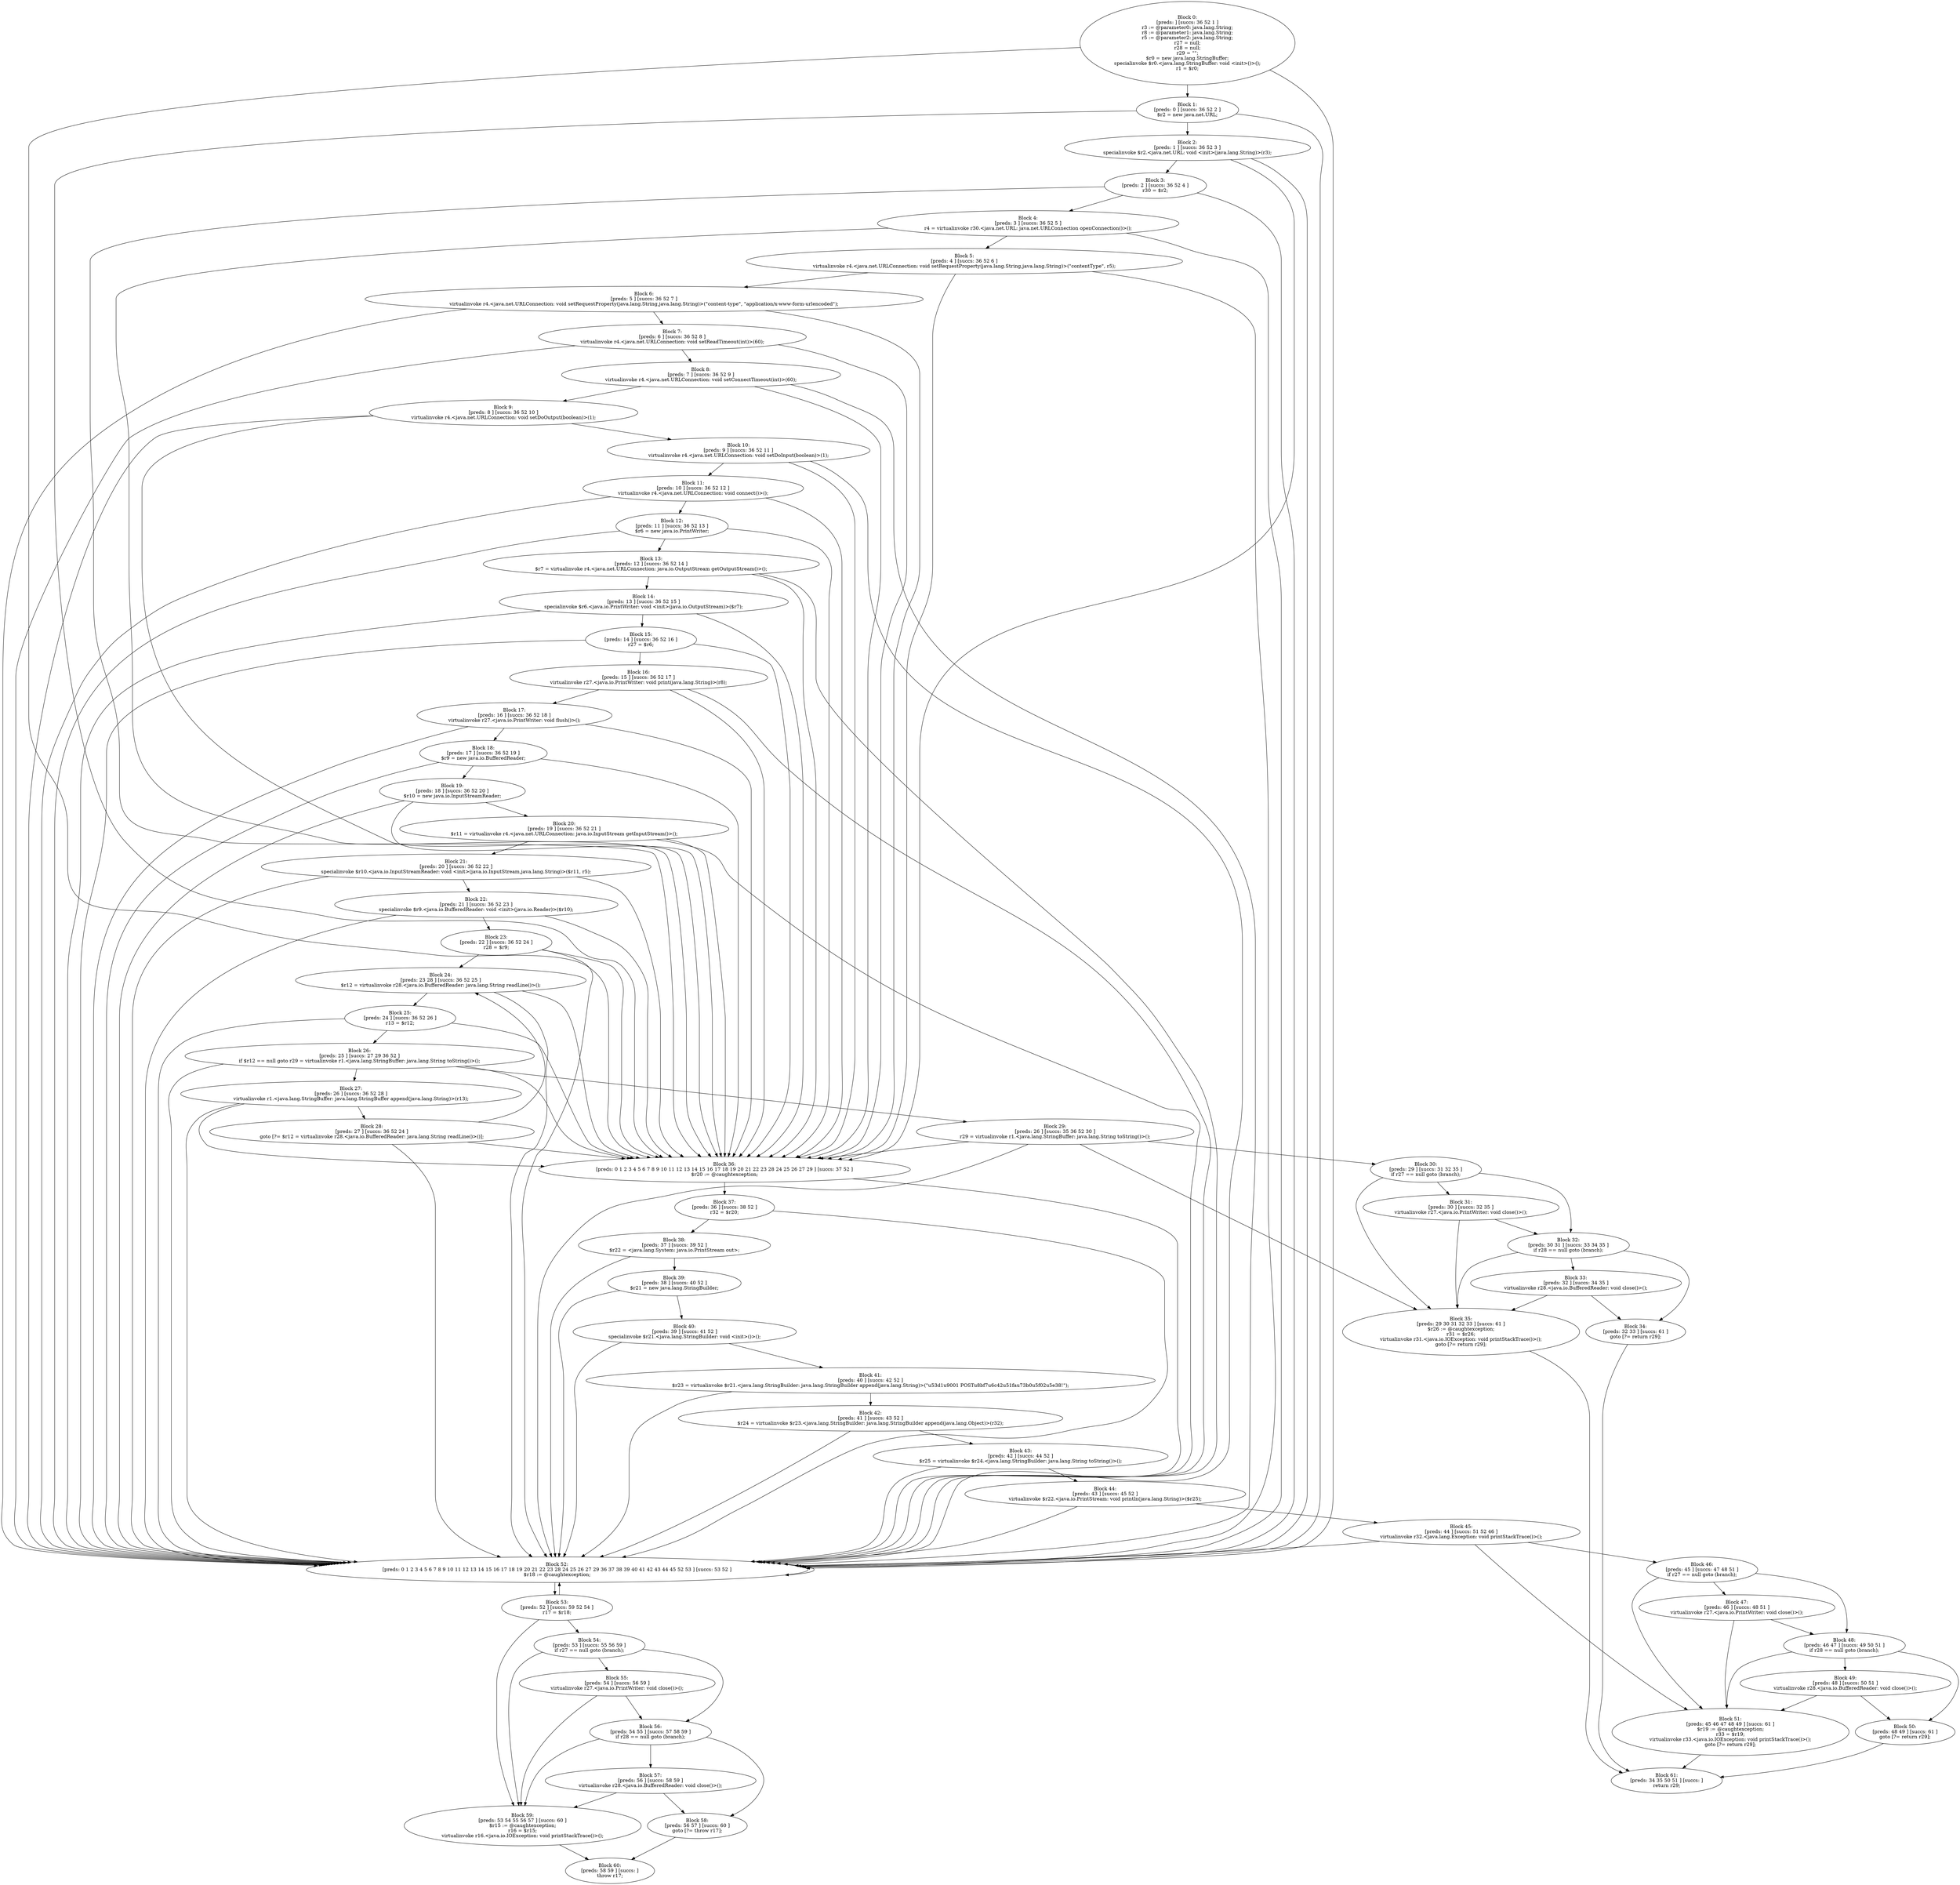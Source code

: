 digraph "unitGraph" {
    "Block 0:
[preds: ] [succs: 36 52 1 ]
r3 := @parameter0: java.lang.String;
r8 := @parameter1: java.lang.String;
r5 := @parameter2: java.lang.String;
r27 = null;
r28 = null;
r29 = \"\";
$r0 = new java.lang.StringBuffer;
specialinvoke $r0.<java.lang.StringBuffer: void <init>()>();
r1 = $r0;
"
    "Block 1:
[preds: 0 ] [succs: 36 52 2 ]
$r2 = new java.net.URL;
"
    "Block 2:
[preds: 1 ] [succs: 36 52 3 ]
specialinvoke $r2.<java.net.URL: void <init>(java.lang.String)>(r3);
"
    "Block 3:
[preds: 2 ] [succs: 36 52 4 ]
r30 = $r2;
"
    "Block 4:
[preds: 3 ] [succs: 36 52 5 ]
r4 = virtualinvoke r30.<java.net.URL: java.net.URLConnection openConnection()>();
"
    "Block 5:
[preds: 4 ] [succs: 36 52 6 ]
virtualinvoke r4.<java.net.URLConnection: void setRequestProperty(java.lang.String,java.lang.String)>(\"contentType\", r5);
"
    "Block 6:
[preds: 5 ] [succs: 36 52 7 ]
virtualinvoke r4.<java.net.URLConnection: void setRequestProperty(java.lang.String,java.lang.String)>(\"content-type\", \"application/x-www-form-urlencoded\");
"
    "Block 7:
[preds: 6 ] [succs: 36 52 8 ]
virtualinvoke r4.<java.net.URLConnection: void setReadTimeout(int)>(60);
"
    "Block 8:
[preds: 7 ] [succs: 36 52 9 ]
virtualinvoke r4.<java.net.URLConnection: void setConnectTimeout(int)>(60);
"
    "Block 9:
[preds: 8 ] [succs: 36 52 10 ]
virtualinvoke r4.<java.net.URLConnection: void setDoOutput(boolean)>(1);
"
    "Block 10:
[preds: 9 ] [succs: 36 52 11 ]
virtualinvoke r4.<java.net.URLConnection: void setDoInput(boolean)>(1);
"
    "Block 11:
[preds: 10 ] [succs: 36 52 12 ]
virtualinvoke r4.<java.net.URLConnection: void connect()>();
"
    "Block 12:
[preds: 11 ] [succs: 36 52 13 ]
$r6 = new java.io.PrintWriter;
"
    "Block 13:
[preds: 12 ] [succs: 36 52 14 ]
$r7 = virtualinvoke r4.<java.net.URLConnection: java.io.OutputStream getOutputStream()>();
"
    "Block 14:
[preds: 13 ] [succs: 36 52 15 ]
specialinvoke $r6.<java.io.PrintWriter: void <init>(java.io.OutputStream)>($r7);
"
    "Block 15:
[preds: 14 ] [succs: 36 52 16 ]
r27 = $r6;
"
    "Block 16:
[preds: 15 ] [succs: 36 52 17 ]
virtualinvoke r27.<java.io.PrintWriter: void print(java.lang.String)>(r8);
"
    "Block 17:
[preds: 16 ] [succs: 36 52 18 ]
virtualinvoke r27.<java.io.PrintWriter: void flush()>();
"
    "Block 18:
[preds: 17 ] [succs: 36 52 19 ]
$r9 = new java.io.BufferedReader;
"
    "Block 19:
[preds: 18 ] [succs: 36 52 20 ]
$r10 = new java.io.InputStreamReader;
"
    "Block 20:
[preds: 19 ] [succs: 36 52 21 ]
$r11 = virtualinvoke r4.<java.net.URLConnection: java.io.InputStream getInputStream()>();
"
    "Block 21:
[preds: 20 ] [succs: 36 52 22 ]
specialinvoke $r10.<java.io.InputStreamReader: void <init>(java.io.InputStream,java.lang.String)>($r11, r5);
"
    "Block 22:
[preds: 21 ] [succs: 36 52 23 ]
specialinvoke $r9.<java.io.BufferedReader: void <init>(java.io.Reader)>($r10);
"
    "Block 23:
[preds: 22 ] [succs: 36 52 24 ]
r28 = $r9;
"
    "Block 24:
[preds: 23 28 ] [succs: 36 52 25 ]
$r12 = virtualinvoke r28.<java.io.BufferedReader: java.lang.String readLine()>();
"
    "Block 25:
[preds: 24 ] [succs: 36 52 26 ]
r13 = $r12;
"
    "Block 26:
[preds: 25 ] [succs: 27 29 36 52 ]
if $r12 == null goto r29 = virtualinvoke r1.<java.lang.StringBuffer: java.lang.String toString()>();
"
    "Block 27:
[preds: 26 ] [succs: 36 52 28 ]
virtualinvoke r1.<java.lang.StringBuffer: java.lang.StringBuffer append(java.lang.String)>(r13);
"
    "Block 28:
[preds: 27 ] [succs: 36 52 24 ]
goto [?= $r12 = virtualinvoke r28.<java.io.BufferedReader: java.lang.String readLine()>()];
"
    "Block 29:
[preds: 26 ] [succs: 35 36 52 30 ]
r29 = virtualinvoke r1.<java.lang.StringBuffer: java.lang.String toString()>();
"
    "Block 30:
[preds: 29 ] [succs: 31 32 35 ]
if r27 == null goto (branch);
"
    "Block 31:
[preds: 30 ] [succs: 32 35 ]
virtualinvoke r27.<java.io.PrintWriter: void close()>();
"
    "Block 32:
[preds: 30 31 ] [succs: 33 34 35 ]
if r28 == null goto (branch);
"
    "Block 33:
[preds: 32 ] [succs: 34 35 ]
virtualinvoke r28.<java.io.BufferedReader: void close()>();
"
    "Block 34:
[preds: 32 33 ] [succs: 61 ]
goto [?= return r29];
"
    "Block 35:
[preds: 29 30 31 32 33 ] [succs: 61 ]
$r26 := @caughtexception;
r31 = $r26;
virtualinvoke r31.<java.io.IOException: void printStackTrace()>();
goto [?= return r29];
"
    "Block 36:
[preds: 0 1 2 3 4 5 6 7 8 9 10 11 12 13 14 15 16 17 18 19 20 21 22 23 28 24 25 26 27 29 ] [succs: 37 52 ]
$r20 := @caughtexception;
"
    "Block 37:
[preds: 36 ] [succs: 38 52 ]
r32 = $r20;
"
    "Block 38:
[preds: 37 ] [succs: 39 52 ]
$r22 = <java.lang.System: java.io.PrintStream out>;
"
    "Block 39:
[preds: 38 ] [succs: 40 52 ]
$r21 = new java.lang.StringBuilder;
"
    "Block 40:
[preds: 39 ] [succs: 41 52 ]
specialinvoke $r21.<java.lang.StringBuilder: void <init>()>();
"
    "Block 41:
[preds: 40 ] [succs: 42 52 ]
$r23 = virtualinvoke $r21.<java.lang.StringBuilder: java.lang.StringBuilder append(java.lang.String)>(\"\u53d1\u9001 POST\u8bf7\u6c42\u51fa\u73b0\u5f02\u5e38!\");
"
    "Block 42:
[preds: 41 ] [succs: 43 52 ]
$r24 = virtualinvoke $r23.<java.lang.StringBuilder: java.lang.StringBuilder append(java.lang.Object)>(r32);
"
    "Block 43:
[preds: 42 ] [succs: 44 52 ]
$r25 = virtualinvoke $r24.<java.lang.StringBuilder: java.lang.String toString()>();
"
    "Block 44:
[preds: 43 ] [succs: 45 52 ]
virtualinvoke $r22.<java.io.PrintStream: void println(java.lang.String)>($r25);
"
    "Block 45:
[preds: 44 ] [succs: 51 52 46 ]
virtualinvoke r32.<java.lang.Exception: void printStackTrace()>();
"
    "Block 46:
[preds: 45 ] [succs: 47 48 51 ]
if r27 == null goto (branch);
"
    "Block 47:
[preds: 46 ] [succs: 48 51 ]
virtualinvoke r27.<java.io.PrintWriter: void close()>();
"
    "Block 48:
[preds: 46 47 ] [succs: 49 50 51 ]
if r28 == null goto (branch);
"
    "Block 49:
[preds: 48 ] [succs: 50 51 ]
virtualinvoke r28.<java.io.BufferedReader: void close()>();
"
    "Block 50:
[preds: 48 49 ] [succs: 61 ]
goto [?= return r29];
"
    "Block 51:
[preds: 45 46 47 48 49 ] [succs: 61 ]
$r19 := @caughtexception;
r33 = $r19;
virtualinvoke r33.<java.io.IOException: void printStackTrace()>();
goto [?= return r29];
"
    "Block 52:
[preds: 0 1 2 3 4 5 6 7 8 9 10 11 12 13 14 15 16 17 18 19 20 21 22 23 28 24 25 26 27 29 36 37 38 39 40 41 42 43 44 45 52 53 ] [succs: 53 52 ]
$r18 := @caughtexception;
"
    "Block 53:
[preds: 52 ] [succs: 59 52 54 ]
r17 = $r18;
"
    "Block 54:
[preds: 53 ] [succs: 55 56 59 ]
if r27 == null goto (branch);
"
    "Block 55:
[preds: 54 ] [succs: 56 59 ]
virtualinvoke r27.<java.io.PrintWriter: void close()>();
"
    "Block 56:
[preds: 54 55 ] [succs: 57 58 59 ]
if r28 == null goto (branch);
"
    "Block 57:
[preds: 56 ] [succs: 58 59 ]
virtualinvoke r28.<java.io.BufferedReader: void close()>();
"
    "Block 58:
[preds: 56 57 ] [succs: 60 ]
goto [?= throw r17];
"
    "Block 59:
[preds: 53 54 55 56 57 ] [succs: 60 ]
$r15 := @caughtexception;
r16 = $r15;
virtualinvoke r16.<java.io.IOException: void printStackTrace()>();
"
    "Block 60:
[preds: 58 59 ] [succs: ]
throw r17;
"
    "Block 61:
[preds: 34 35 50 51 ] [succs: ]
return r29;
"
    "Block 0:
[preds: ] [succs: 36 52 1 ]
r3 := @parameter0: java.lang.String;
r8 := @parameter1: java.lang.String;
r5 := @parameter2: java.lang.String;
r27 = null;
r28 = null;
r29 = \"\";
$r0 = new java.lang.StringBuffer;
specialinvoke $r0.<java.lang.StringBuffer: void <init>()>();
r1 = $r0;
"->"Block 36:
[preds: 0 1 2 3 4 5 6 7 8 9 10 11 12 13 14 15 16 17 18 19 20 21 22 23 28 24 25 26 27 29 ] [succs: 37 52 ]
$r20 := @caughtexception;
";
    "Block 0:
[preds: ] [succs: 36 52 1 ]
r3 := @parameter0: java.lang.String;
r8 := @parameter1: java.lang.String;
r5 := @parameter2: java.lang.String;
r27 = null;
r28 = null;
r29 = \"\";
$r0 = new java.lang.StringBuffer;
specialinvoke $r0.<java.lang.StringBuffer: void <init>()>();
r1 = $r0;
"->"Block 52:
[preds: 0 1 2 3 4 5 6 7 8 9 10 11 12 13 14 15 16 17 18 19 20 21 22 23 28 24 25 26 27 29 36 37 38 39 40 41 42 43 44 45 52 53 ] [succs: 53 52 ]
$r18 := @caughtexception;
";
    "Block 0:
[preds: ] [succs: 36 52 1 ]
r3 := @parameter0: java.lang.String;
r8 := @parameter1: java.lang.String;
r5 := @parameter2: java.lang.String;
r27 = null;
r28 = null;
r29 = \"\";
$r0 = new java.lang.StringBuffer;
specialinvoke $r0.<java.lang.StringBuffer: void <init>()>();
r1 = $r0;
"->"Block 1:
[preds: 0 ] [succs: 36 52 2 ]
$r2 = new java.net.URL;
";
    "Block 1:
[preds: 0 ] [succs: 36 52 2 ]
$r2 = new java.net.URL;
"->"Block 36:
[preds: 0 1 2 3 4 5 6 7 8 9 10 11 12 13 14 15 16 17 18 19 20 21 22 23 28 24 25 26 27 29 ] [succs: 37 52 ]
$r20 := @caughtexception;
";
    "Block 1:
[preds: 0 ] [succs: 36 52 2 ]
$r2 = new java.net.URL;
"->"Block 52:
[preds: 0 1 2 3 4 5 6 7 8 9 10 11 12 13 14 15 16 17 18 19 20 21 22 23 28 24 25 26 27 29 36 37 38 39 40 41 42 43 44 45 52 53 ] [succs: 53 52 ]
$r18 := @caughtexception;
";
    "Block 1:
[preds: 0 ] [succs: 36 52 2 ]
$r2 = new java.net.URL;
"->"Block 2:
[preds: 1 ] [succs: 36 52 3 ]
specialinvoke $r2.<java.net.URL: void <init>(java.lang.String)>(r3);
";
    "Block 2:
[preds: 1 ] [succs: 36 52 3 ]
specialinvoke $r2.<java.net.URL: void <init>(java.lang.String)>(r3);
"->"Block 36:
[preds: 0 1 2 3 4 5 6 7 8 9 10 11 12 13 14 15 16 17 18 19 20 21 22 23 28 24 25 26 27 29 ] [succs: 37 52 ]
$r20 := @caughtexception;
";
    "Block 2:
[preds: 1 ] [succs: 36 52 3 ]
specialinvoke $r2.<java.net.URL: void <init>(java.lang.String)>(r3);
"->"Block 52:
[preds: 0 1 2 3 4 5 6 7 8 9 10 11 12 13 14 15 16 17 18 19 20 21 22 23 28 24 25 26 27 29 36 37 38 39 40 41 42 43 44 45 52 53 ] [succs: 53 52 ]
$r18 := @caughtexception;
";
    "Block 2:
[preds: 1 ] [succs: 36 52 3 ]
specialinvoke $r2.<java.net.URL: void <init>(java.lang.String)>(r3);
"->"Block 3:
[preds: 2 ] [succs: 36 52 4 ]
r30 = $r2;
";
    "Block 3:
[preds: 2 ] [succs: 36 52 4 ]
r30 = $r2;
"->"Block 36:
[preds: 0 1 2 3 4 5 6 7 8 9 10 11 12 13 14 15 16 17 18 19 20 21 22 23 28 24 25 26 27 29 ] [succs: 37 52 ]
$r20 := @caughtexception;
";
    "Block 3:
[preds: 2 ] [succs: 36 52 4 ]
r30 = $r2;
"->"Block 52:
[preds: 0 1 2 3 4 5 6 7 8 9 10 11 12 13 14 15 16 17 18 19 20 21 22 23 28 24 25 26 27 29 36 37 38 39 40 41 42 43 44 45 52 53 ] [succs: 53 52 ]
$r18 := @caughtexception;
";
    "Block 3:
[preds: 2 ] [succs: 36 52 4 ]
r30 = $r2;
"->"Block 4:
[preds: 3 ] [succs: 36 52 5 ]
r4 = virtualinvoke r30.<java.net.URL: java.net.URLConnection openConnection()>();
";
    "Block 4:
[preds: 3 ] [succs: 36 52 5 ]
r4 = virtualinvoke r30.<java.net.URL: java.net.URLConnection openConnection()>();
"->"Block 36:
[preds: 0 1 2 3 4 5 6 7 8 9 10 11 12 13 14 15 16 17 18 19 20 21 22 23 28 24 25 26 27 29 ] [succs: 37 52 ]
$r20 := @caughtexception;
";
    "Block 4:
[preds: 3 ] [succs: 36 52 5 ]
r4 = virtualinvoke r30.<java.net.URL: java.net.URLConnection openConnection()>();
"->"Block 52:
[preds: 0 1 2 3 4 5 6 7 8 9 10 11 12 13 14 15 16 17 18 19 20 21 22 23 28 24 25 26 27 29 36 37 38 39 40 41 42 43 44 45 52 53 ] [succs: 53 52 ]
$r18 := @caughtexception;
";
    "Block 4:
[preds: 3 ] [succs: 36 52 5 ]
r4 = virtualinvoke r30.<java.net.URL: java.net.URLConnection openConnection()>();
"->"Block 5:
[preds: 4 ] [succs: 36 52 6 ]
virtualinvoke r4.<java.net.URLConnection: void setRequestProperty(java.lang.String,java.lang.String)>(\"contentType\", r5);
";
    "Block 5:
[preds: 4 ] [succs: 36 52 6 ]
virtualinvoke r4.<java.net.URLConnection: void setRequestProperty(java.lang.String,java.lang.String)>(\"contentType\", r5);
"->"Block 36:
[preds: 0 1 2 3 4 5 6 7 8 9 10 11 12 13 14 15 16 17 18 19 20 21 22 23 28 24 25 26 27 29 ] [succs: 37 52 ]
$r20 := @caughtexception;
";
    "Block 5:
[preds: 4 ] [succs: 36 52 6 ]
virtualinvoke r4.<java.net.URLConnection: void setRequestProperty(java.lang.String,java.lang.String)>(\"contentType\", r5);
"->"Block 52:
[preds: 0 1 2 3 4 5 6 7 8 9 10 11 12 13 14 15 16 17 18 19 20 21 22 23 28 24 25 26 27 29 36 37 38 39 40 41 42 43 44 45 52 53 ] [succs: 53 52 ]
$r18 := @caughtexception;
";
    "Block 5:
[preds: 4 ] [succs: 36 52 6 ]
virtualinvoke r4.<java.net.URLConnection: void setRequestProperty(java.lang.String,java.lang.String)>(\"contentType\", r5);
"->"Block 6:
[preds: 5 ] [succs: 36 52 7 ]
virtualinvoke r4.<java.net.URLConnection: void setRequestProperty(java.lang.String,java.lang.String)>(\"content-type\", \"application/x-www-form-urlencoded\");
";
    "Block 6:
[preds: 5 ] [succs: 36 52 7 ]
virtualinvoke r4.<java.net.URLConnection: void setRequestProperty(java.lang.String,java.lang.String)>(\"content-type\", \"application/x-www-form-urlencoded\");
"->"Block 36:
[preds: 0 1 2 3 4 5 6 7 8 9 10 11 12 13 14 15 16 17 18 19 20 21 22 23 28 24 25 26 27 29 ] [succs: 37 52 ]
$r20 := @caughtexception;
";
    "Block 6:
[preds: 5 ] [succs: 36 52 7 ]
virtualinvoke r4.<java.net.URLConnection: void setRequestProperty(java.lang.String,java.lang.String)>(\"content-type\", \"application/x-www-form-urlencoded\");
"->"Block 52:
[preds: 0 1 2 3 4 5 6 7 8 9 10 11 12 13 14 15 16 17 18 19 20 21 22 23 28 24 25 26 27 29 36 37 38 39 40 41 42 43 44 45 52 53 ] [succs: 53 52 ]
$r18 := @caughtexception;
";
    "Block 6:
[preds: 5 ] [succs: 36 52 7 ]
virtualinvoke r4.<java.net.URLConnection: void setRequestProperty(java.lang.String,java.lang.String)>(\"content-type\", \"application/x-www-form-urlencoded\");
"->"Block 7:
[preds: 6 ] [succs: 36 52 8 ]
virtualinvoke r4.<java.net.URLConnection: void setReadTimeout(int)>(60);
";
    "Block 7:
[preds: 6 ] [succs: 36 52 8 ]
virtualinvoke r4.<java.net.URLConnection: void setReadTimeout(int)>(60);
"->"Block 36:
[preds: 0 1 2 3 4 5 6 7 8 9 10 11 12 13 14 15 16 17 18 19 20 21 22 23 28 24 25 26 27 29 ] [succs: 37 52 ]
$r20 := @caughtexception;
";
    "Block 7:
[preds: 6 ] [succs: 36 52 8 ]
virtualinvoke r4.<java.net.URLConnection: void setReadTimeout(int)>(60);
"->"Block 52:
[preds: 0 1 2 3 4 5 6 7 8 9 10 11 12 13 14 15 16 17 18 19 20 21 22 23 28 24 25 26 27 29 36 37 38 39 40 41 42 43 44 45 52 53 ] [succs: 53 52 ]
$r18 := @caughtexception;
";
    "Block 7:
[preds: 6 ] [succs: 36 52 8 ]
virtualinvoke r4.<java.net.URLConnection: void setReadTimeout(int)>(60);
"->"Block 8:
[preds: 7 ] [succs: 36 52 9 ]
virtualinvoke r4.<java.net.URLConnection: void setConnectTimeout(int)>(60);
";
    "Block 8:
[preds: 7 ] [succs: 36 52 9 ]
virtualinvoke r4.<java.net.URLConnection: void setConnectTimeout(int)>(60);
"->"Block 36:
[preds: 0 1 2 3 4 5 6 7 8 9 10 11 12 13 14 15 16 17 18 19 20 21 22 23 28 24 25 26 27 29 ] [succs: 37 52 ]
$r20 := @caughtexception;
";
    "Block 8:
[preds: 7 ] [succs: 36 52 9 ]
virtualinvoke r4.<java.net.URLConnection: void setConnectTimeout(int)>(60);
"->"Block 52:
[preds: 0 1 2 3 4 5 6 7 8 9 10 11 12 13 14 15 16 17 18 19 20 21 22 23 28 24 25 26 27 29 36 37 38 39 40 41 42 43 44 45 52 53 ] [succs: 53 52 ]
$r18 := @caughtexception;
";
    "Block 8:
[preds: 7 ] [succs: 36 52 9 ]
virtualinvoke r4.<java.net.URLConnection: void setConnectTimeout(int)>(60);
"->"Block 9:
[preds: 8 ] [succs: 36 52 10 ]
virtualinvoke r4.<java.net.URLConnection: void setDoOutput(boolean)>(1);
";
    "Block 9:
[preds: 8 ] [succs: 36 52 10 ]
virtualinvoke r4.<java.net.URLConnection: void setDoOutput(boolean)>(1);
"->"Block 36:
[preds: 0 1 2 3 4 5 6 7 8 9 10 11 12 13 14 15 16 17 18 19 20 21 22 23 28 24 25 26 27 29 ] [succs: 37 52 ]
$r20 := @caughtexception;
";
    "Block 9:
[preds: 8 ] [succs: 36 52 10 ]
virtualinvoke r4.<java.net.URLConnection: void setDoOutput(boolean)>(1);
"->"Block 52:
[preds: 0 1 2 3 4 5 6 7 8 9 10 11 12 13 14 15 16 17 18 19 20 21 22 23 28 24 25 26 27 29 36 37 38 39 40 41 42 43 44 45 52 53 ] [succs: 53 52 ]
$r18 := @caughtexception;
";
    "Block 9:
[preds: 8 ] [succs: 36 52 10 ]
virtualinvoke r4.<java.net.URLConnection: void setDoOutput(boolean)>(1);
"->"Block 10:
[preds: 9 ] [succs: 36 52 11 ]
virtualinvoke r4.<java.net.URLConnection: void setDoInput(boolean)>(1);
";
    "Block 10:
[preds: 9 ] [succs: 36 52 11 ]
virtualinvoke r4.<java.net.URLConnection: void setDoInput(boolean)>(1);
"->"Block 36:
[preds: 0 1 2 3 4 5 6 7 8 9 10 11 12 13 14 15 16 17 18 19 20 21 22 23 28 24 25 26 27 29 ] [succs: 37 52 ]
$r20 := @caughtexception;
";
    "Block 10:
[preds: 9 ] [succs: 36 52 11 ]
virtualinvoke r4.<java.net.URLConnection: void setDoInput(boolean)>(1);
"->"Block 52:
[preds: 0 1 2 3 4 5 6 7 8 9 10 11 12 13 14 15 16 17 18 19 20 21 22 23 28 24 25 26 27 29 36 37 38 39 40 41 42 43 44 45 52 53 ] [succs: 53 52 ]
$r18 := @caughtexception;
";
    "Block 10:
[preds: 9 ] [succs: 36 52 11 ]
virtualinvoke r4.<java.net.URLConnection: void setDoInput(boolean)>(1);
"->"Block 11:
[preds: 10 ] [succs: 36 52 12 ]
virtualinvoke r4.<java.net.URLConnection: void connect()>();
";
    "Block 11:
[preds: 10 ] [succs: 36 52 12 ]
virtualinvoke r4.<java.net.URLConnection: void connect()>();
"->"Block 36:
[preds: 0 1 2 3 4 5 6 7 8 9 10 11 12 13 14 15 16 17 18 19 20 21 22 23 28 24 25 26 27 29 ] [succs: 37 52 ]
$r20 := @caughtexception;
";
    "Block 11:
[preds: 10 ] [succs: 36 52 12 ]
virtualinvoke r4.<java.net.URLConnection: void connect()>();
"->"Block 52:
[preds: 0 1 2 3 4 5 6 7 8 9 10 11 12 13 14 15 16 17 18 19 20 21 22 23 28 24 25 26 27 29 36 37 38 39 40 41 42 43 44 45 52 53 ] [succs: 53 52 ]
$r18 := @caughtexception;
";
    "Block 11:
[preds: 10 ] [succs: 36 52 12 ]
virtualinvoke r4.<java.net.URLConnection: void connect()>();
"->"Block 12:
[preds: 11 ] [succs: 36 52 13 ]
$r6 = new java.io.PrintWriter;
";
    "Block 12:
[preds: 11 ] [succs: 36 52 13 ]
$r6 = new java.io.PrintWriter;
"->"Block 36:
[preds: 0 1 2 3 4 5 6 7 8 9 10 11 12 13 14 15 16 17 18 19 20 21 22 23 28 24 25 26 27 29 ] [succs: 37 52 ]
$r20 := @caughtexception;
";
    "Block 12:
[preds: 11 ] [succs: 36 52 13 ]
$r6 = new java.io.PrintWriter;
"->"Block 52:
[preds: 0 1 2 3 4 5 6 7 8 9 10 11 12 13 14 15 16 17 18 19 20 21 22 23 28 24 25 26 27 29 36 37 38 39 40 41 42 43 44 45 52 53 ] [succs: 53 52 ]
$r18 := @caughtexception;
";
    "Block 12:
[preds: 11 ] [succs: 36 52 13 ]
$r6 = new java.io.PrintWriter;
"->"Block 13:
[preds: 12 ] [succs: 36 52 14 ]
$r7 = virtualinvoke r4.<java.net.URLConnection: java.io.OutputStream getOutputStream()>();
";
    "Block 13:
[preds: 12 ] [succs: 36 52 14 ]
$r7 = virtualinvoke r4.<java.net.URLConnection: java.io.OutputStream getOutputStream()>();
"->"Block 36:
[preds: 0 1 2 3 4 5 6 7 8 9 10 11 12 13 14 15 16 17 18 19 20 21 22 23 28 24 25 26 27 29 ] [succs: 37 52 ]
$r20 := @caughtexception;
";
    "Block 13:
[preds: 12 ] [succs: 36 52 14 ]
$r7 = virtualinvoke r4.<java.net.URLConnection: java.io.OutputStream getOutputStream()>();
"->"Block 52:
[preds: 0 1 2 3 4 5 6 7 8 9 10 11 12 13 14 15 16 17 18 19 20 21 22 23 28 24 25 26 27 29 36 37 38 39 40 41 42 43 44 45 52 53 ] [succs: 53 52 ]
$r18 := @caughtexception;
";
    "Block 13:
[preds: 12 ] [succs: 36 52 14 ]
$r7 = virtualinvoke r4.<java.net.URLConnection: java.io.OutputStream getOutputStream()>();
"->"Block 14:
[preds: 13 ] [succs: 36 52 15 ]
specialinvoke $r6.<java.io.PrintWriter: void <init>(java.io.OutputStream)>($r7);
";
    "Block 14:
[preds: 13 ] [succs: 36 52 15 ]
specialinvoke $r6.<java.io.PrintWriter: void <init>(java.io.OutputStream)>($r7);
"->"Block 36:
[preds: 0 1 2 3 4 5 6 7 8 9 10 11 12 13 14 15 16 17 18 19 20 21 22 23 28 24 25 26 27 29 ] [succs: 37 52 ]
$r20 := @caughtexception;
";
    "Block 14:
[preds: 13 ] [succs: 36 52 15 ]
specialinvoke $r6.<java.io.PrintWriter: void <init>(java.io.OutputStream)>($r7);
"->"Block 52:
[preds: 0 1 2 3 4 5 6 7 8 9 10 11 12 13 14 15 16 17 18 19 20 21 22 23 28 24 25 26 27 29 36 37 38 39 40 41 42 43 44 45 52 53 ] [succs: 53 52 ]
$r18 := @caughtexception;
";
    "Block 14:
[preds: 13 ] [succs: 36 52 15 ]
specialinvoke $r6.<java.io.PrintWriter: void <init>(java.io.OutputStream)>($r7);
"->"Block 15:
[preds: 14 ] [succs: 36 52 16 ]
r27 = $r6;
";
    "Block 15:
[preds: 14 ] [succs: 36 52 16 ]
r27 = $r6;
"->"Block 36:
[preds: 0 1 2 3 4 5 6 7 8 9 10 11 12 13 14 15 16 17 18 19 20 21 22 23 28 24 25 26 27 29 ] [succs: 37 52 ]
$r20 := @caughtexception;
";
    "Block 15:
[preds: 14 ] [succs: 36 52 16 ]
r27 = $r6;
"->"Block 52:
[preds: 0 1 2 3 4 5 6 7 8 9 10 11 12 13 14 15 16 17 18 19 20 21 22 23 28 24 25 26 27 29 36 37 38 39 40 41 42 43 44 45 52 53 ] [succs: 53 52 ]
$r18 := @caughtexception;
";
    "Block 15:
[preds: 14 ] [succs: 36 52 16 ]
r27 = $r6;
"->"Block 16:
[preds: 15 ] [succs: 36 52 17 ]
virtualinvoke r27.<java.io.PrintWriter: void print(java.lang.String)>(r8);
";
    "Block 16:
[preds: 15 ] [succs: 36 52 17 ]
virtualinvoke r27.<java.io.PrintWriter: void print(java.lang.String)>(r8);
"->"Block 36:
[preds: 0 1 2 3 4 5 6 7 8 9 10 11 12 13 14 15 16 17 18 19 20 21 22 23 28 24 25 26 27 29 ] [succs: 37 52 ]
$r20 := @caughtexception;
";
    "Block 16:
[preds: 15 ] [succs: 36 52 17 ]
virtualinvoke r27.<java.io.PrintWriter: void print(java.lang.String)>(r8);
"->"Block 52:
[preds: 0 1 2 3 4 5 6 7 8 9 10 11 12 13 14 15 16 17 18 19 20 21 22 23 28 24 25 26 27 29 36 37 38 39 40 41 42 43 44 45 52 53 ] [succs: 53 52 ]
$r18 := @caughtexception;
";
    "Block 16:
[preds: 15 ] [succs: 36 52 17 ]
virtualinvoke r27.<java.io.PrintWriter: void print(java.lang.String)>(r8);
"->"Block 17:
[preds: 16 ] [succs: 36 52 18 ]
virtualinvoke r27.<java.io.PrintWriter: void flush()>();
";
    "Block 17:
[preds: 16 ] [succs: 36 52 18 ]
virtualinvoke r27.<java.io.PrintWriter: void flush()>();
"->"Block 36:
[preds: 0 1 2 3 4 5 6 7 8 9 10 11 12 13 14 15 16 17 18 19 20 21 22 23 28 24 25 26 27 29 ] [succs: 37 52 ]
$r20 := @caughtexception;
";
    "Block 17:
[preds: 16 ] [succs: 36 52 18 ]
virtualinvoke r27.<java.io.PrintWriter: void flush()>();
"->"Block 52:
[preds: 0 1 2 3 4 5 6 7 8 9 10 11 12 13 14 15 16 17 18 19 20 21 22 23 28 24 25 26 27 29 36 37 38 39 40 41 42 43 44 45 52 53 ] [succs: 53 52 ]
$r18 := @caughtexception;
";
    "Block 17:
[preds: 16 ] [succs: 36 52 18 ]
virtualinvoke r27.<java.io.PrintWriter: void flush()>();
"->"Block 18:
[preds: 17 ] [succs: 36 52 19 ]
$r9 = new java.io.BufferedReader;
";
    "Block 18:
[preds: 17 ] [succs: 36 52 19 ]
$r9 = new java.io.BufferedReader;
"->"Block 36:
[preds: 0 1 2 3 4 5 6 7 8 9 10 11 12 13 14 15 16 17 18 19 20 21 22 23 28 24 25 26 27 29 ] [succs: 37 52 ]
$r20 := @caughtexception;
";
    "Block 18:
[preds: 17 ] [succs: 36 52 19 ]
$r9 = new java.io.BufferedReader;
"->"Block 52:
[preds: 0 1 2 3 4 5 6 7 8 9 10 11 12 13 14 15 16 17 18 19 20 21 22 23 28 24 25 26 27 29 36 37 38 39 40 41 42 43 44 45 52 53 ] [succs: 53 52 ]
$r18 := @caughtexception;
";
    "Block 18:
[preds: 17 ] [succs: 36 52 19 ]
$r9 = new java.io.BufferedReader;
"->"Block 19:
[preds: 18 ] [succs: 36 52 20 ]
$r10 = new java.io.InputStreamReader;
";
    "Block 19:
[preds: 18 ] [succs: 36 52 20 ]
$r10 = new java.io.InputStreamReader;
"->"Block 36:
[preds: 0 1 2 3 4 5 6 7 8 9 10 11 12 13 14 15 16 17 18 19 20 21 22 23 28 24 25 26 27 29 ] [succs: 37 52 ]
$r20 := @caughtexception;
";
    "Block 19:
[preds: 18 ] [succs: 36 52 20 ]
$r10 = new java.io.InputStreamReader;
"->"Block 52:
[preds: 0 1 2 3 4 5 6 7 8 9 10 11 12 13 14 15 16 17 18 19 20 21 22 23 28 24 25 26 27 29 36 37 38 39 40 41 42 43 44 45 52 53 ] [succs: 53 52 ]
$r18 := @caughtexception;
";
    "Block 19:
[preds: 18 ] [succs: 36 52 20 ]
$r10 = new java.io.InputStreamReader;
"->"Block 20:
[preds: 19 ] [succs: 36 52 21 ]
$r11 = virtualinvoke r4.<java.net.URLConnection: java.io.InputStream getInputStream()>();
";
    "Block 20:
[preds: 19 ] [succs: 36 52 21 ]
$r11 = virtualinvoke r4.<java.net.URLConnection: java.io.InputStream getInputStream()>();
"->"Block 36:
[preds: 0 1 2 3 4 5 6 7 8 9 10 11 12 13 14 15 16 17 18 19 20 21 22 23 28 24 25 26 27 29 ] [succs: 37 52 ]
$r20 := @caughtexception;
";
    "Block 20:
[preds: 19 ] [succs: 36 52 21 ]
$r11 = virtualinvoke r4.<java.net.URLConnection: java.io.InputStream getInputStream()>();
"->"Block 52:
[preds: 0 1 2 3 4 5 6 7 8 9 10 11 12 13 14 15 16 17 18 19 20 21 22 23 28 24 25 26 27 29 36 37 38 39 40 41 42 43 44 45 52 53 ] [succs: 53 52 ]
$r18 := @caughtexception;
";
    "Block 20:
[preds: 19 ] [succs: 36 52 21 ]
$r11 = virtualinvoke r4.<java.net.URLConnection: java.io.InputStream getInputStream()>();
"->"Block 21:
[preds: 20 ] [succs: 36 52 22 ]
specialinvoke $r10.<java.io.InputStreamReader: void <init>(java.io.InputStream,java.lang.String)>($r11, r5);
";
    "Block 21:
[preds: 20 ] [succs: 36 52 22 ]
specialinvoke $r10.<java.io.InputStreamReader: void <init>(java.io.InputStream,java.lang.String)>($r11, r5);
"->"Block 36:
[preds: 0 1 2 3 4 5 6 7 8 9 10 11 12 13 14 15 16 17 18 19 20 21 22 23 28 24 25 26 27 29 ] [succs: 37 52 ]
$r20 := @caughtexception;
";
    "Block 21:
[preds: 20 ] [succs: 36 52 22 ]
specialinvoke $r10.<java.io.InputStreamReader: void <init>(java.io.InputStream,java.lang.String)>($r11, r5);
"->"Block 52:
[preds: 0 1 2 3 4 5 6 7 8 9 10 11 12 13 14 15 16 17 18 19 20 21 22 23 28 24 25 26 27 29 36 37 38 39 40 41 42 43 44 45 52 53 ] [succs: 53 52 ]
$r18 := @caughtexception;
";
    "Block 21:
[preds: 20 ] [succs: 36 52 22 ]
specialinvoke $r10.<java.io.InputStreamReader: void <init>(java.io.InputStream,java.lang.String)>($r11, r5);
"->"Block 22:
[preds: 21 ] [succs: 36 52 23 ]
specialinvoke $r9.<java.io.BufferedReader: void <init>(java.io.Reader)>($r10);
";
    "Block 22:
[preds: 21 ] [succs: 36 52 23 ]
specialinvoke $r9.<java.io.BufferedReader: void <init>(java.io.Reader)>($r10);
"->"Block 36:
[preds: 0 1 2 3 4 5 6 7 8 9 10 11 12 13 14 15 16 17 18 19 20 21 22 23 28 24 25 26 27 29 ] [succs: 37 52 ]
$r20 := @caughtexception;
";
    "Block 22:
[preds: 21 ] [succs: 36 52 23 ]
specialinvoke $r9.<java.io.BufferedReader: void <init>(java.io.Reader)>($r10);
"->"Block 52:
[preds: 0 1 2 3 4 5 6 7 8 9 10 11 12 13 14 15 16 17 18 19 20 21 22 23 28 24 25 26 27 29 36 37 38 39 40 41 42 43 44 45 52 53 ] [succs: 53 52 ]
$r18 := @caughtexception;
";
    "Block 22:
[preds: 21 ] [succs: 36 52 23 ]
specialinvoke $r9.<java.io.BufferedReader: void <init>(java.io.Reader)>($r10);
"->"Block 23:
[preds: 22 ] [succs: 36 52 24 ]
r28 = $r9;
";
    "Block 23:
[preds: 22 ] [succs: 36 52 24 ]
r28 = $r9;
"->"Block 36:
[preds: 0 1 2 3 4 5 6 7 8 9 10 11 12 13 14 15 16 17 18 19 20 21 22 23 28 24 25 26 27 29 ] [succs: 37 52 ]
$r20 := @caughtexception;
";
    "Block 23:
[preds: 22 ] [succs: 36 52 24 ]
r28 = $r9;
"->"Block 52:
[preds: 0 1 2 3 4 5 6 7 8 9 10 11 12 13 14 15 16 17 18 19 20 21 22 23 28 24 25 26 27 29 36 37 38 39 40 41 42 43 44 45 52 53 ] [succs: 53 52 ]
$r18 := @caughtexception;
";
    "Block 23:
[preds: 22 ] [succs: 36 52 24 ]
r28 = $r9;
"->"Block 24:
[preds: 23 28 ] [succs: 36 52 25 ]
$r12 = virtualinvoke r28.<java.io.BufferedReader: java.lang.String readLine()>();
";
    "Block 24:
[preds: 23 28 ] [succs: 36 52 25 ]
$r12 = virtualinvoke r28.<java.io.BufferedReader: java.lang.String readLine()>();
"->"Block 36:
[preds: 0 1 2 3 4 5 6 7 8 9 10 11 12 13 14 15 16 17 18 19 20 21 22 23 28 24 25 26 27 29 ] [succs: 37 52 ]
$r20 := @caughtexception;
";
    "Block 24:
[preds: 23 28 ] [succs: 36 52 25 ]
$r12 = virtualinvoke r28.<java.io.BufferedReader: java.lang.String readLine()>();
"->"Block 52:
[preds: 0 1 2 3 4 5 6 7 8 9 10 11 12 13 14 15 16 17 18 19 20 21 22 23 28 24 25 26 27 29 36 37 38 39 40 41 42 43 44 45 52 53 ] [succs: 53 52 ]
$r18 := @caughtexception;
";
    "Block 24:
[preds: 23 28 ] [succs: 36 52 25 ]
$r12 = virtualinvoke r28.<java.io.BufferedReader: java.lang.String readLine()>();
"->"Block 25:
[preds: 24 ] [succs: 36 52 26 ]
r13 = $r12;
";
    "Block 25:
[preds: 24 ] [succs: 36 52 26 ]
r13 = $r12;
"->"Block 36:
[preds: 0 1 2 3 4 5 6 7 8 9 10 11 12 13 14 15 16 17 18 19 20 21 22 23 28 24 25 26 27 29 ] [succs: 37 52 ]
$r20 := @caughtexception;
";
    "Block 25:
[preds: 24 ] [succs: 36 52 26 ]
r13 = $r12;
"->"Block 52:
[preds: 0 1 2 3 4 5 6 7 8 9 10 11 12 13 14 15 16 17 18 19 20 21 22 23 28 24 25 26 27 29 36 37 38 39 40 41 42 43 44 45 52 53 ] [succs: 53 52 ]
$r18 := @caughtexception;
";
    "Block 25:
[preds: 24 ] [succs: 36 52 26 ]
r13 = $r12;
"->"Block 26:
[preds: 25 ] [succs: 27 29 36 52 ]
if $r12 == null goto r29 = virtualinvoke r1.<java.lang.StringBuffer: java.lang.String toString()>();
";
    "Block 26:
[preds: 25 ] [succs: 27 29 36 52 ]
if $r12 == null goto r29 = virtualinvoke r1.<java.lang.StringBuffer: java.lang.String toString()>();
"->"Block 27:
[preds: 26 ] [succs: 36 52 28 ]
virtualinvoke r1.<java.lang.StringBuffer: java.lang.StringBuffer append(java.lang.String)>(r13);
";
    "Block 26:
[preds: 25 ] [succs: 27 29 36 52 ]
if $r12 == null goto r29 = virtualinvoke r1.<java.lang.StringBuffer: java.lang.String toString()>();
"->"Block 29:
[preds: 26 ] [succs: 35 36 52 30 ]
r29 = virtualinvoke r1.<java.lang.StringBuffer: java.lang.String toString()>();
";
    "Block 26:
[preds: 25 ] [succs: 27 29 36 52 ]
if $r12 == null goto r29 = virtualinvoke r1.<java.lang.StringBuffer: java.lang.String toString()>();
"->"Block 36:
[preds: 0 1 2 3 4 5 6 7 8 9 10 11 12 13 14 15 16 17 18 19 20 21 22 23 28 24 25 26 27 29 ] [succs: 37 52 ]
$r20 := @caughtexception;
";
    "Block 26:
[preds: 25 ] [succs: 27 29 36 52 ]
if $r12 == null goto r29 = virtualinvoke r1.<java.lang.StringBuffer: java.lang.String toString()>();
"->"Block 52:
[preds: 0 1 2 3 4 5 6 7 8 9 10 11 12 13 14 15 16 17 18 19 20 21 22 23 28 24 25 26 27 29 36 37 38 39 40 41 42 43 44 45 52 53 ] [succs: 53 52 ]
$r18 := @caughtexception;
";
    "Block 27:
[preds: 26 ] [succs: 36 52 28 ]
virtualinvoke r1.<java.lang.StringBuffer: java.lang.StringBuffer append(java.lang.String)>(r13);
"->"Block 36:
[preds: 0 1 2 3 4 5 6 7 8 9 10 11 12 13 14 15 16 17 18 19 20 21 22 23 28 24 25 26 27 29 ] [succs: 37 52 ]
$r20 := @caughtexception;
";
    "Block 27:
[preds: 26 ] [succs: 36 52 28 ]
virtualinvoke r1.<java.lang.StringBuffer: java.lang.StringBuffer append(java.lang.String)>(r13);
"->"Block 52:
[preds: 0 1 2 3 4 5 6 7 8 9 10 11 12 13 14 15 16 17 18 19 20 21 22 23 28 24 25 26 27 29 36 37 38 39 40 41 42 43 44 45 52 53 ] [succs: 53 52 ]
$r18 := @caughtexception;
";
    "Block 27:
[preds: 26 ] [succs: 36 52 28 ]
virtualinvoke r1.<java.lang.StringBuffer: java.lang.StringBuffer append(java.lang.String)>(r13);
"->"Block 28:
[preds: 27 ] [succs: 36 52 24 ]
goto [?= $r12 = virtualinvoke r28.<java.io.BufferedReader: java.lang.String readLine()>()];
";
    "Block 28:
[preds: 27 ] [succs: 36 52 24 ]
goto [?= $r12 = virtualinvoke r28.<java.io.BufferedReader: java.lang.String readLine()>()];
"->"Block 36:
[preds: 0 1 2 3 4 5 6 7 8 9 10 11 12 13 14 15 16 17 18 19 20 21 22 23 28 24 25 26 27 29 ] [succs: 37 52 ]
$r20 := @caughtexception;
";
    "Block 28:
[preds: 27 ] [succs: 36 52 24 ]
goto [?= $r12 = virtualinvoke r28.<java.io.BufferedReader: java.lang.String readLine()>()];
"->"Block 52:
[preds: 0 1 2 3 4 5 6 7 8 9 10 11 12 13 14 15 16 17 18 19 20 21 22 23 28 24 25 26 27 29 36 37 38 39 40 41 42 43 44 45 52 53 ] [succs: 53 52 ]
$r18 := @caughtexception;
";
    "Block 28:
[preds: 27 ] [succs: 36 52 24 ]
goto [?= $r12 = virtualinvoke r28.<java.io.BufferedReader: java.lang.String readLine()>()];
"->"Block 24:
[preds: 23 28 ] [succs: 36 52 25 ]
$r12 = virtualinvoke r28.<java.io.BufferedReader: java.lang.String readLine()>();
";
    "Block 29:
[preds: 26 ] [succs: 35 36 52 30 ]
r29 = virtualinvoke r1.<java.lang.StringBuffer: java.lang.String toString()>();
"->"Block 35:
[preds: 29 30 31 32 33 ] [succs: 61 ]
$r26 := @caughtexception;
r31 = $r26;
virtualinvoke r31.<java.io.IOException: void printStackTrace()>();
goto [?= return r29];
";
    "Block 29:
[preds: 26 ] [succs: 35 36 52 30 ]
r29 = virtualinvoke r1.<java.lang.StringBuffer: java.lang.String toString()>();
"->"Block 36:
[preds: 0 1 2 3 4 5 6 7 8 9 10 11 12 13 14 15 16 17 18 19 20 21 22 23 28 24 25 26 27 29 ] [succs: 37 52 ]
$r20 := @caughtexception;
";
    "Block 29:
[preds: 26 ] [succs: 35 36 52 30 ]
r29 = virtualinvoke r1.<java.lang.StringBuffer: java.lang.String toString()>();
"->"Block 52:
[preds: 0 1 2 3 4 5 6 7 8 9 10 11 12 13 14 15 16 17 18 19 20 21 22 23 28 24 25 26 27 29 36 37 38 39 40 41 42 43 44 45 52 53 ] [succs: 53 52 ]
$r18 := @caughtexception;
";
    "Block 29:
[preds: 26 ] [succs: 35 36 52 30 ]
r29 = virtualinvoke r1.<java.lang.StringBuffer: java.lang.String toString()>();
"->"Block 30:
[preds: 29 ] [succs: 31 32 35 ]
if r27 == null goto (branch);
";
    "Block 30:
[preds: 29 ] [succs: 31 32 35 ]
if r27 == null goto (branch);
"->"Block 31:
[preds: 30 ] [succs: 32 35 ]
virtualinvoke r27.<java.io.PrintWriter: void close()>();
";
    "Block 30:
[preds: 29 ] [succs: 31 32 35 ]
if r27 == null goto (branch);
"->"Block 32:
[preds: 30 31 ] [succs: 33 34 35 ]
if r28 == null goto (branch);
";
    "Block 30:
[preds: 29 ] [succs: 31 32 35 ]
if r27 == null goto (branch);
"->"Block 35:
[preds: 29 30 31 32 33 ] [succs: 61 ]
$r26 := @caughtexception;
r31 = $r26;
virtualinvoke r31.<java.io.IOException: void printStackTrace()>();
goto [?= return r29];
";
    "Block 31:
[preds: 30 ] [succs: 32 35 ]
virtualinvoke r27.<java.io.PrintWriter: void close()>();
"->"Block 32:
[preds: 30 31 ] [succs: 33 34 35 ]
if r28 == null goto (branch);
";
    "Block 31:
[preds: 30 ] [succs: 32 35 ]
virtualinvoke r27.<java.io.PrintWriter: void close()>();
"->"Block 35:
[preds: 29 30 31 32 33 ] [succs: 61 ]
$r26 := @caughtexception;
r31 = $r26;
virtualinvoke r31.<java.io.IOException: void printStackTrace()>();
goto [?= return r29];
";
    "Block 32:
[preds: 30 31 ] [succs: 33 34 35 ]
if r28 == null goto (branch);
"->"Block 33:
[preds: 32 ] [succs: 34 35 ]
virtualinvoke r28.<java.io.BufferedReader: void close()>();
";
    "Block 32:
[preds: 30 31 ] [succs: 33 34 35 ]
if r28 == null goto (branch);
"->"Block 34:
[preds: 32 33 ] [succs: 61 ]
goto [?= return r29];
";
    "Block 32:
[preds: 30 31 ] [succs: 33 34 35 ]
if r28 == null goto (branch);
"->"Block 35:
[preds: 29 30 31 32 33 ] [succs: 61 ]
$r26 := @caughtexception;
r31 = $r26;
virtualinvoke r31.<java.io.IOException: void printStackTrace()>();
goto [?= return r29];
";
    "Block 33:
[preds: 32 ] [succs: 34 35 ]
virtualinvoke r28.<java.io.BufferedReader: void close()>();
"->"Block 34:
[preds: 32 33 ] [succs: 61 ]
goto [?= return r29];
";
    "Block 33:
[preds: 32 ] [succs: 34 35 ]
virtualinvoke r28.<java.io.BufferedReader: void close()>();
"->"Block 35:
[preds: 29 30 31 32 33 ] [succs: 61 ]
$r26 := @caughtexception;
r31 = $r26;
virtualinvoke r31.<java.io.IOException: void printStackTrace()>();
goto [?= return r29];
";
    "Block 34:
[preds: 32 33 ] [succs: 61 ]
goto [?= return r29];
"->"Block 61:
[preds: 34 35 50 51 ] [succs: ]
return r29;
";
    "Block 35:
[preds: 29 30 31 32 33 ] [succs: 61 ]
$r26 := @caughtexception;
r31 = $r26;
virtualinvoke r31.<java.io.IOException: void printStackTrace()>();
goto [?= return r29];
"->"Block 61:
[preds: 34 35 50 51 ] [succs: ]
return r29;
";
    "Block 36:
[preds: 0 1 2 3 4 5 6 7 8 9 10 11 12 13 14 15 16 17 18 19 20 21 22 23 28 24 25 26 27 29 ] [succs: 37 52 ]
$r20 := @caughtexception;
"->"Block 37:
[preds: 36 ] [succs: 38 52 ]
r32 = $r20;
";
    "Block 36:
[preds: 0 1 2 3 4 5 6 7 8 9 10 11 12 13 14 15 16 17 18 19 20 21 22 23 28 24 25 26 27 29 ] [succs: 37 52 ]
$r20 := @caughtexception;
"->"Block 52:
[preds: 0 1 2 3 4 5 6 7 8 9 10 11 12 13 14 15 16 17 18 19 20 21 22 23 28 24 25 26 27 29 36 37 38 39 40 41 42 43 44 45 52 53 ] [succs: 53 52 ]
$r18 := @caughtexception;
";
    "Block 37:
[preds: 36 ] [succs: 38 52 ]
r32 = $r20;
"->"Block 38:
[preds: 37 ] [succs: 39 52 ]
$r22 = <java.lang.System: java.io.PrintStream out>;
";
    "Block 37:
[preds: 36 ] [succs: 38 52 ]
r32 = $r20;
"->"Block 52:
[preds: 0 1 2 3 4 5 6 7 8 9 10 11 12 13 14 15 16 17 18 19 20 21 22 23 28 24 25 26 27 29 36 37 38 39 40 41 42 43 44 45 52 53 ] [succs: 53 52 ]
$r18 := @caughtexception;
";
    "Block 38:
[preds: 37 ] [succs: 39 52 ]
$r22 = <java.lang.System: java.io.PrintStream out>;
"->"Block 39:
[preds: 38 ] [succs: 40 52 ]
$r21 = new java.lang.StringBuilder;
";
    "Block 38:
[preds: 37 ] [succs: 39 52 ]
$r22 = <java.lang.System: java.io.PrintStream out>;
"->"Block 52:
[preds: 0 1 2 3 4 5 6 7 8 9 10 11 12 13 14 15 16 17 18 19 20 21 22 23 28 24 25 26 27 29 36 37 38 39 40 41 42 43 44 45 52 53 ] [succs: 53 52 ]
$r18 := @caughtexception;
";
    "Block 39:
[preds: 38 ] [succs: 40 52 ]
$r21 = new java.lang.StringBuilder;
"->"Block 40:
[preds: 39 ] [succs: 41 52 ]
specialinvoke $r21.<java.lang.StringBuilder: void <init>()>();
";
    "Block 39:
[preds: 38 ] [succs: 40 52 ]
$r21 = new java.lang.StringBuilder;
"->"Block 52:
[preds: 0 1 2 3 4 5 6 7 8 9 10 11 12 13 14 15 16 17 18 19 20 21 22 23 28 24 25 26 27 29 36 37 38 39 40 41 42 43 44 45 52 53 ] [succs: 53 52 ]
$r18 := @caughtexception;
";
    "Block 40:
[preds: 39 ] [succs: 41 52 ]
specialinvoke $r21.<java.lang.StringBuilder: void <init>()>();
"->"Block 41:
[preds: 40 ] [succs: 42 52 ]
$r23 = virtualinvoke $r21.<java.lang.StringBuilder: java.lang.StringBuilder append(java.lang.String)>(\"\u53d1\u9001 POST\u8bf7\u6c42\u51fa\u73b0\u5f02\u5e38!\");
";
    "Block 40:
[preds: 39 ] [succs: 41 52 ]
specialinvoke $r21.<java.lang.StringBuilder: void <init>()>();
"->"Block 52:
[preds: 0 1 2 3 4 5 6 7 8 9 10 11 12 13 14 15 16 17 18 19 20 21 22 23 28 24 25 26 27 29 36 37 38 39 40 41 42 43 44 45 52 53 ] [succs: 53 52 ]
$r18 := @caughtexception;
";
    "Block 41:
[preds: 40 ] [succs: 42 52 ]
$r23 = virtualinvoke $r21.<java.lang.StringBuilder: java.lang.StringBuilder append(java.lang.String)>(\"\u53d1\u9001 POST\u8bf7\u6c42\u51fa\u73b0\u5f02\u5e38!\");
"->"Block 42:
[preds: 41 ] [succs: 43 52 ]
$r24 = virtualinvoke $r23.<java.lang.StringBuilder: java.lang.StringBuilder append(java.lang.Object)>(r32);
";
    "Block 41:
[preds: 40 ] [succs: 42 52 ]
$r23 = virtualinvoke $r21.<java.lang.StringBuilder: java.lang.StringBuilder append(java.lang.String)>(\"\u53d1\u9001 POST\u8bf7\u6c42\u51fa\u73b0\u5f02\u5e38!\");
"->"Block 52:
[preds: 0 1 2 3 4 5 6 7 8 9 10 11 12 13 14 15 16 17 18 19 20 21 22 23 28 24 25 26 27 29 36 37 38 39 40 41 42 43 44 45 52 53 ] [succs: 53 52 ]
$r18 := @caughtexception;
";
    "Block 42:
[preds: 41 ] [succs: 43 52 ]
$r24 = virtualinvoke $r23.<java.lang.StringBuilder: java.lang.StringBuilder append(java.lang.Object)>(r32);
"->"Block 43:
[preds: 42 ] [succs: 44 52 ]
$r25 = virtualinvoke $r24.<java.lang.StringBuilder: java.lang.String toString()>();
";
    "Block 42:
[preds: 41 ] [succs: 43 52 ]
$r24 = virtualinvoke $r23.<java.lang.StringBuilder: java.lang.StringBuilder append(java.lang.Object)>(r32);
"->"Block 52:
[preds: 0 1 2 3 4 5 6 7 8 9 10 11 12 13 14 15 16 17 18 19 20 21 22 23 28 24 25 26 27 29 36 37 38 39 40 41 42 43 44 45 52 53 ] [succs: 53 52 ]
$r18 := @caughtexception;
";
    "Block 43:
[preds: 42 ] [succs: 44 52 ]
$r25 = virtualinvoke $r24.<java.lang.StringBuilder: java.lang.String toString()>();
"->"Block 44:
[preds: 43 ] [succs: 45 52 ]
virtualinvoke $r22.<java.io.PrintStream: void println(java.lang.String)>($r25);
";
    "Block 43:
[preds: 42 ] [succs: 44 52 ]
$r25 = virtualinvoke $r24.<java.lang.StringBuilder: java.lang.String toString()>();
"->"Block 52:
[preds: 0 1 2 3 4 5 6 7 8 9 10 11 12 13 14 15 16 17 18 19 20 21 22 23 28 24 25 26 27 29 36 37 38 39 40 41 42 43 44 45 52 53 ] [succs: 53 52 ]
$r18 := @caughtexception;
";
    "Block 44:
[preds: 43 ] [succs: 45 52 ]
virtualinvoke $r22.<java.io.PrintStream: void println(java.lang.String)>($r25);
"->"Block 45:
[preds: 44 ] [succs: 51 52 46 ]
virtualinvoke r32.<java.lang.Exception: void printStackTrace()>();
";
    "Block 44:
[preds: 43 ] [succs: 45 52 ]
virtualinvoke $r22.<java.io.PrintStream: void println(java.lang.String)>($r25);
"->"Block 52:
[preds: 0 1 2 3 4 5 6 7 8 9 10 11 12 13 14 15 16 17 18 19 20 21 22 23 28 24 25 26 27 29 36 37 38 39 40 41 42 43 44 45 52 53 ] [succs: 53 52 ]
$r18 := @caughtexception;
";
    "Block 45:
[preds: 44 ] [succs: 51 52 46 ]
virtualinvoke r32.<java.lang.Exception: void printStackTrace()>();
"->"Block 51:
[preds: 45 46 47 48 49 ] [succs: 61 ]
$r19 := @caughtexception;
r33 = $r19;
virtualinvoke r33.<java.io.IOException: void printStackTrace()>();
goto [?= return r29];
";
    "Block 45:
[preds: 44 ] [succs: 51 52 46 ]
virtualinvoke r32.<java.lang.Exception: void printStackTrace()>();
"->"Block 52:
[preds: 0 1 2 3 4 5 6 7 8 9 10 11 12 13 14 15 16 17 18 19 20 21 22 23 28 24 25 26 27 29 36 37 38 39 40 41 42 43 44 45 52 53 ] [succs: 53 52 ]
$r18 := @caughtexception;
";
    "Block 45:
[preds: 44 ] [succs: 51 52 46 ]
virtualinvoke r32.<java.lang.Exception: void printStackTrace()>();
"->"Block 46:
[preds: 45 ] [succs: 47 48 51 ]
if r27 == null goto (branch);
";
    "Block 46:
[preds: 45 ] [succs: 47 48 51 ]
if r27 == null goto (branch);
"->"Block 47:
[preds: 46 ] [succs: 48 51 ]
virtualinvoke r27.<java.io.PrintWriter: void close()>();
";
    "Block 46:
[preds: 45 ] [succs: 47 48 51 ]
if r27 == null goto (branch);
"->"Block 48:
[preds: 46 47 ] [succs: 49 50 51 ]
if r28 == null goto (branch);
";
    "Block 46:
[preds: 45 ] [succs: 47 48 51 ]
if r27 == null goto (branch);
"->"Block 51:
[preds: 45 46 47 48 49 ] [succs: 61 ]
$r19 := @caughtexception;
r33 = $r19;
virtualinvoke r33.<java.io.IOException: void printStackTrace()>();
goto [?= return r29];
";
    "Block 47:
[preds: 46 ] [succs: 48 51 ]
virtualinvoke r27.<java.io.PrintWriter: void close()>();
"->"Block 48:
[preds: 46 47 ] [succs: 49 50 51 ]
if r28 == null goto (branch);
";
    "Block 47:
[preds: 46 ] [succs: 48 51 ]
virtualinvoke r27.<java.io.PrintWriter: void close()>();
"->"Block 51:
[preds: 45 46 47 48 49 ] [succs: 61 ]
$r19 := @caughtexception;
r33 = $r19;
virtualinvoke r33.<java.io.IOException: void printStackTrace()>();
goto [?= return r29];
";
    "Block 48:
[preds: 46 47 ] [succs: 49 50 51 ]
if r28 == null goto (branch);
"->"Block 49:
[preds: 48 ] [succs: 50 51 ]
virtualinvoke r28.<java.io.BufferedReader: void close()>();
";
    "Block 48:
[preds: 46 47 ] [succs: 49 50 51 ]
if r28 == null goto (branch);
"->"Block 50:
[preds: 48 49 ] [succs: 61 ]
goto [?= return r29];
";
    "Block 48:
[preds: 46 47 ] [succs: 49 50 51 ]
if r28 == null goto (branch);
"->"Block 51:
[preds: 45 46 47 48 49 ] [succs: 61 ]
$r19 := @caughtexception;
r33 = $r19;
virtualinvoke r33.<java.io.IOException: void printStackTrace()>();
goto [?= return r29];
";
    "Block 49:
[preds: 48 ] [succs: 50 51 ]
virtualinvoke r28.<java.io.BufferedReader: void close()>();
"->"Block 50:
[preds: 48 49 ] [succs: 61 ]
goto [?= return r29];
";
    "Block 49:
[preds: 48 ] [succs: 50 51 ]
virtualinvoke r28.<java.io.BufferedReader: void close()>();
"->"Block 51:
[preds: 45 46 47 48 49 ] [succs: 61 ]
$r19 := @caughtexception;
r33 = $r19;
virtualinvoke r33.<java.io.IOException: void printStackTrace()>();
goto [?= return r29];
";
    "Block 50:
[preds: 48 49 ] [succs: 61 ]
goto [?= return r29];
"->"Block 61:
[preds: 34 35 50 51 ] [succs: ]
return r29;
";
    "Block 51:
[preds: 45 46 47 48 49 ] [succs: 61 ]
$r19 := @caughtexception;
r33 = $r19;
virtualinvoke r33.<java.io.IOException: void printStackTrace()>();
goto [?= return r29];
"->"Block 61:
[preds: 34 35 50 51 ] [succs: ]
return r29;
";
    "Block 52:
[preds: 0 1 2 3 4 5 6 7 8 9 10 11 12 13 14 15 16 17 18 19 20 21 22 23 28 24 25 26 27 29 36 37 38 39 40 41 42 43 44 45 52 53 ] [succs: 53 52 ]
$r18 := @caughtexception;
"->"Block 53:
[preds: 52 ] [succs: 59 52 54 ]
r17 = $r18;
";
    "Block 52:
[preds: 0 1 2 3 4 5 6 7 8 9 10 11 12 13 14 15 16 17 18 19 20 21 22 23 28 24 25 26 27 29 36 37 38 39 40 41 42 43 44 45 52 53 ] [succs: 53 52 ]
$r18 := @caughtexception;
"->"Block 52:
[preds: 0 1 2 3 4 5 6 7 8 9 10 11 12 13 14 15 16 17 18 19 20 21 22 23 28 24 25 26 27 29 36 37 38 39 40 41 42 43 44 45 52 53 ] [succs: 53 52 ]
$r18 := @caughtexception;
";
    "Block 53:
[preds: 52 ] [succs: 59 52 54 ]
r17 = $r18;
"->"Block 59:
[preds: 53 54 55 56 57 ] [succs: 60 ]
$r15 := @caughtexception;
r16 = $r15;
virtualinvoke r16.<java.io.IOException: void printStackTrace()>();
";
    "Block 53:
[preds: 52 ] [succs: 59 52 54 ]
r17 = $r18;
"->"Block 52:
[preds: 0 1 2 3 4 5 6 7 8 9 10 11 12 13 14 15 16 17 18 19 20 21 22 23 28 24 25 26 27 29 36 37 38 39 40 41 42 43 44 45 52 53 ] [succs: 53 52 ]
$r18 := @caughtexception;
";
    "Block 53:
[preds: 52 ] [succs: 59 52 54 ]
r17 = $r18;
"->"Block 54:
[preds: 53 ] [succs: 55 56 59 ]
if r27 == null goto (branch);
";
    "Block 54:
[preds: 53 ] [succs: 55 56 59 ]
if r27 == null goto (branch);
"->"Block 55:
[preds: 54 ] [succs: 56 59 ]
virtualinvoke r27.<java.io.PrintWriter: void close()>();
";
    "Block 54:
[preds: 53 ] [succs: 55 56 59 ]
if r27 == null goto (branch);
"->"Block 56:
[preds: 54 55 ] [succs: 57 58 59 ]
if r28 == null goto (branch);
";
    "Block 54:
[preds: 53 ] [succs: 55 56 59 ]
if r27 == null goto (branch);
"->"Block 59:
[preds: 53 54 55 56 57 ] [succs: 60 ]
$r15 := @caughtexception;
r16 = $r15;
virtualinvoke r16.<java.io.IOException: void printStackTrace()>();
";
    "Block 55:
[preds: 54 ] [succs: 56 59 ]
virtualinvoke r27.<java.io.PrintWriter: void close()>();
"->"Block 56:
[preds: 54 55 ] [succs: 57 58 59 ]
if r28 == null goto (branch);
";
    "Block 55:
[preds: 54 ] [succs: 56 59 ]
virtualinvoke r27.<java.io.PrintWriter: void close()>();
"->"Block 59:
[preds: 53 54 55 56 57 ] [succs: 60 ]
$r15 := @caughtexception;
r16 = $r15;
virtualinvoke r16.<java.io.IOException: void printStackTrace()>();
";
    "Block 56:
[preds: 54 55 ] [succs: 57 58 59 ]
if r28 == null goto (branch);
"->"Block 57:
[preds: 56 ] [succs: 58 59 ]
virtualinvoke r28.<java.io.BufferedReader: void close()>();
";
    "Block 56:
[preds: 54 55 ] [succs: 57 58 59 ]
if r28 == null goto (branch);
"->"Block 58:
[preds: 56 57 ] [succs: 60 ]
goto [?= throw r17];
";
    "Block 56:
[preds: 54 55 ] [succs: 57 58 59 ]
if r28 == null goto (branch);
"->"Block 59:
[preds: 53 54 55 56 57 ] [succs: 60 ]
$r15 := @caughtexception;
r16 = $r15;
virtualinvoke r16.<java.io.IOException: void printStackTrace()>();
";
    "Block 57:
[preds: 56 ] [succs: 58 59 ]
virtualinvoke r28.<java.io.BufferedReader: void close()>();
"->"Block 58:
[preds: 56 57 ] [succs: 60 ]
goto [?= throw r17];
";
    "Block 57:
[preds: 56 ] [succs: 58 59 ]
virtualinvoke r28.<java.io.BufferedReader: void close()>();
"->"Block 59:
[preds: 53 54 55 56 57 ] [succs: 60 ]
$r15 := @caughtexception;
r16 = $r15;
virtualinvoke r16.<java.io.IOException: void printStackTrace()>();
";
    "Block 58:
[preds: 56 57 ] [succs: 60 ]
goto [?= throw r17];
"->"Block 60:
[preds: 58 59 ] [succs: ]
throw r17;
";
    "Block 59:
[preds: 53 54 55 56 57 ] [succs: 60 ]
$r15 := @caughtexception;
r16 = $r15;
virtualinvoke r16.<java.io.IOException: void printStackTrace()>();
"->"Block 60:
[preds: 58 59 ] [succs: ]
throw r17;
";
}
